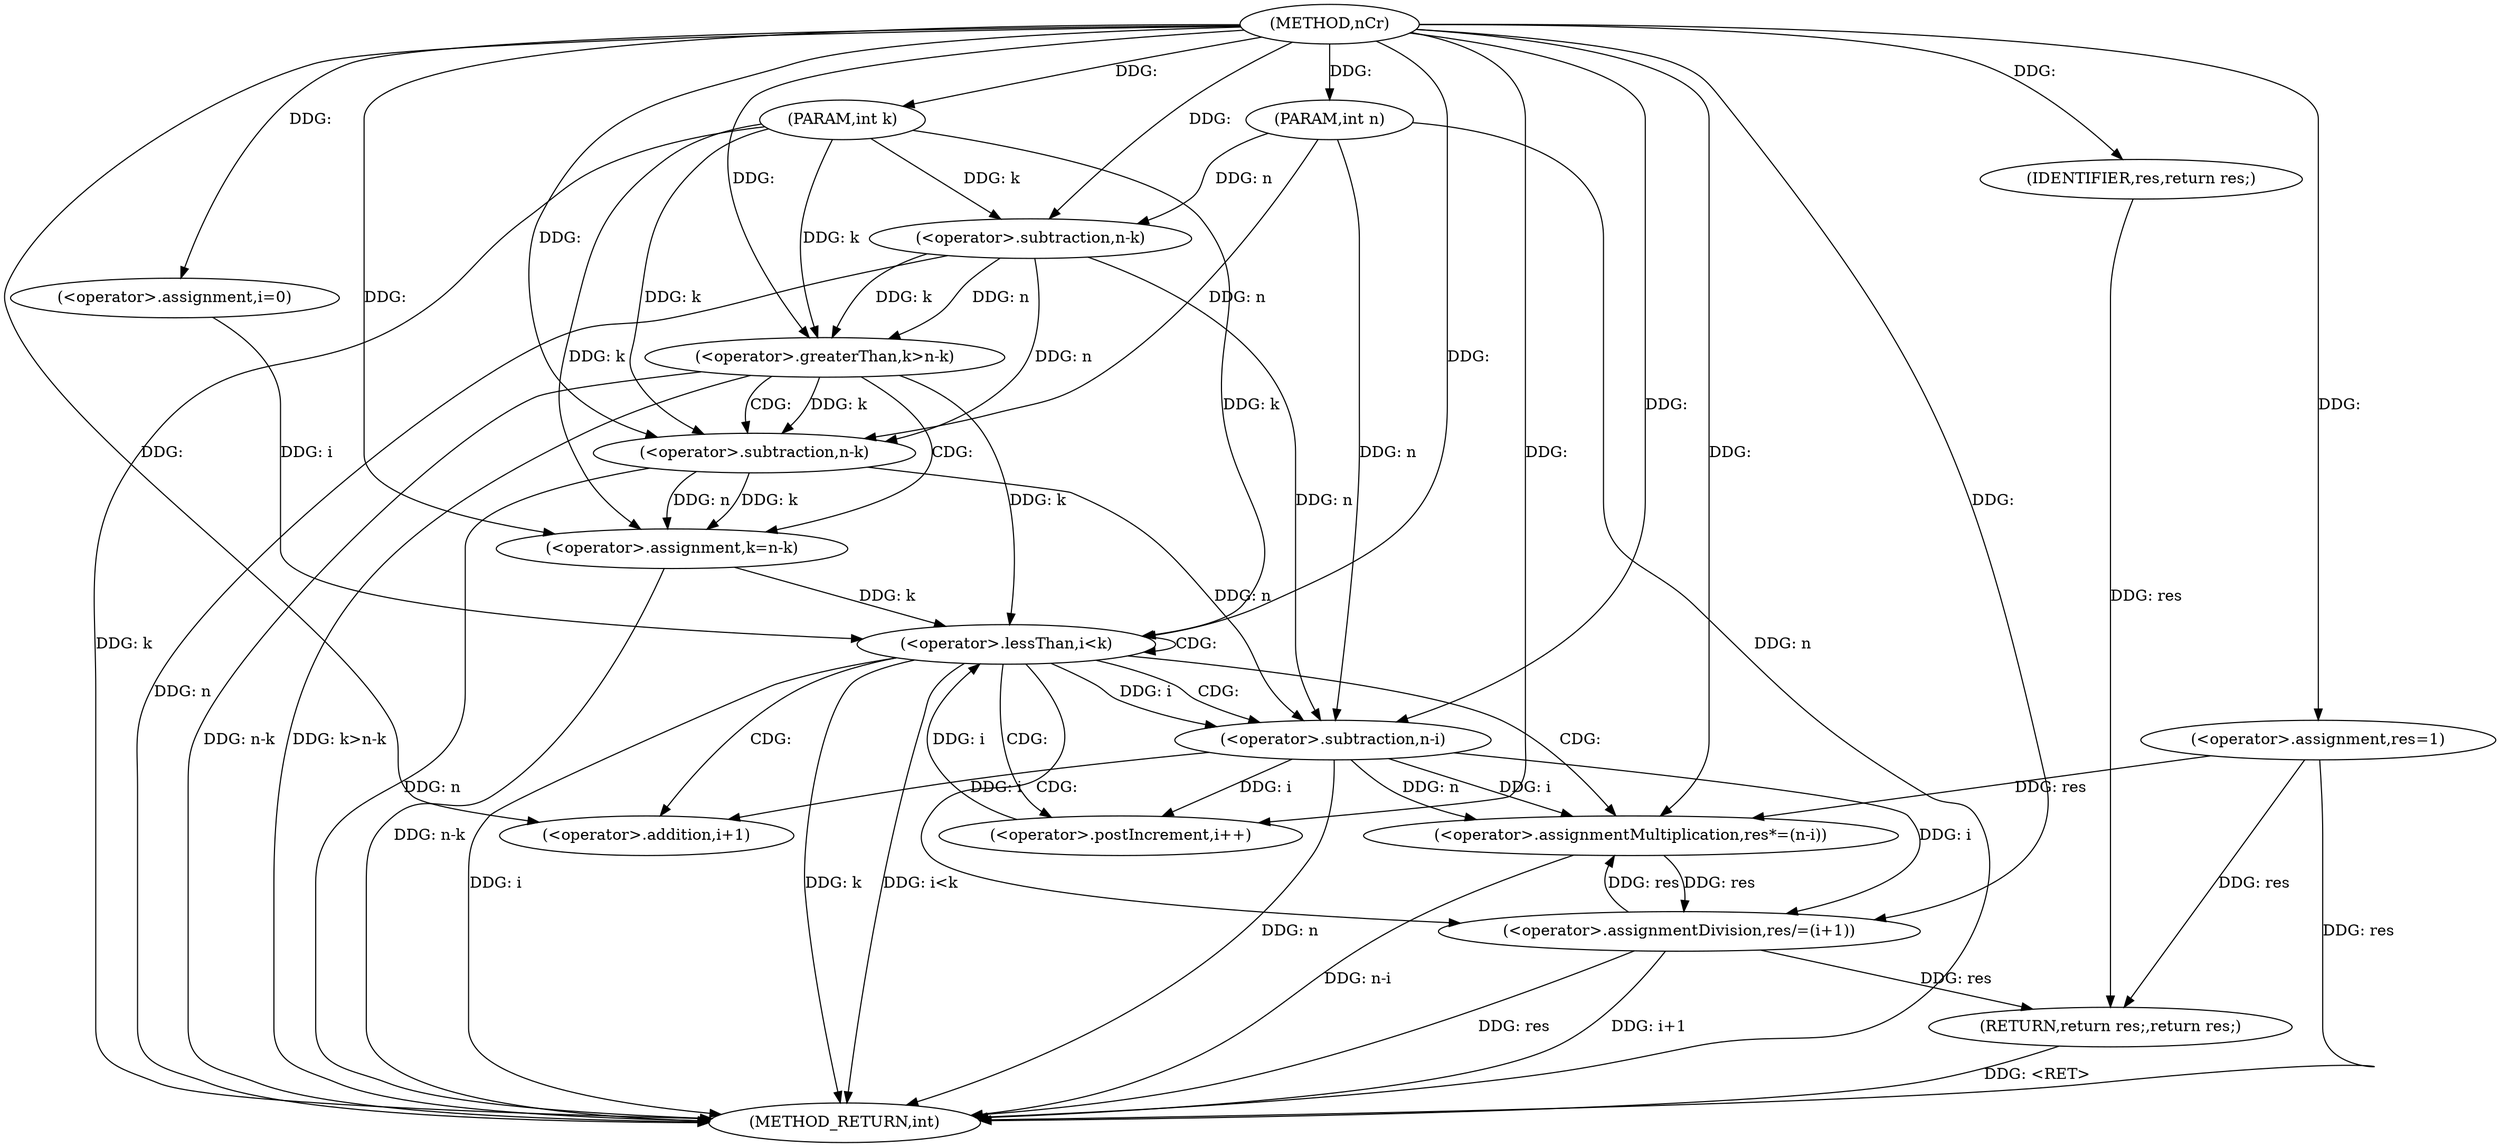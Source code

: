 digraph "nCr" {  
"1000107" [label = "(METHOD,nCr)" ]
"1000149" [label = "(METHOD_RETURN,int)" ]
"1000108" [label = "(PARAM,int n)" ]
"1000109" [label = "(PARAM,int k)" ]
"1000112" [label = "(<operator>.assignment,res=1)" ]
"1000147" [label = "(RETURN,return res;,return res;)" ]
"1000116" [label = "(<operator>.greaterThan,k>n-k)" ]
"1000121" [label = "(<operator>.assignment,k=n-k)" ]
"1000128" [label = "(<operator>.assignment,i=0)" ]
"1000131" [label = "(<operator>.lessThan,i<k)" ]
"1000134" [label = "(<operator>.postIncrement,i++)" ]
"1000148" [label = "(IDENTIFIER,res,return res;)" ]
"1000137" [label = "(<operator>.assignmentMultiplication,res*=(n-i))" ]
"1000142" [label = "(<operator>.assignmentDivision,res/=(i+1))" ]
"1000118" [label = "(<operator>.subtraction,n-k)" ]
"1000123" [label = "(<operator>.subtraction,n-k)" ]
"1000139" [label = "(<operator>.subtraction,n-i)" ]
"1000144" [label = "(<operator>.addition,i+1)" ]
  "1000147" -> "1000149"  [ label = "DDG: <RET>"] 
  "1000108" -> "1000149"  [ label = "DDG: n"] 
  "1000109" -> "1000149"  [ label = "DDG: k"] 
  "1000112" -> "1000149"  [ label = "DDG: res"] 
  "1000118" -> "1000149"  [ label = "DDG: n"] 
  "1000116" -> "1000149"  [ label = "DDG: n-k"] 
  "1000116" -> "1000149"  [ label = "DDG: k>n-k"] 
  "1000123" -> "1000149"  [ label = "DDG: n"] 
  "1000121" -> "1000149"  [ label = "DDG: n-k"] 
  "1000131" -> "1000149"  [ label = "DDG: i"] 
  "1000131" -> "1000149"  [ label = "DDG: k"] 
  "1000131" -> "1000149"  [ label = "DDG: i<k"] 
  "1000139" -> "1000149"  [ label = "DDG: n"] 
  "1000137" -> "1000149"  [ label = "DDG: n-i"] 
  "1000142" -> "1000149"  [ label = "DDG: res"] 
  "1000142" -> "1000149"  [ label = "DDG: i+1"] 
  "1000107" -> "1000108"  [ label = "DDG: "] 
  "1000107" -> "1000109"  [ label = "DDG: "] 
  "1000107" -> "1000112"  [ label = "DDG: "] 
  "1000148" -> "1000147"  [ label = "DDG: res"] 
  "1000112" -> "1000147"  [ label = "DDG: res"] 
  "1000142" -> "1000147"  [ label = "DDG: res"] 
  "1000123" -> "1000121"  [ label = "DDG: n"] 
  "1000123" -> "1000121"  [ label = "DDG: k"] 
  "1000107" -> "1000128"  [ label = "DDG: "] 
  "1000107" -> "1000148"  [ label = "DDG: "] 
  "1000118" -> "1000116"  [ label = "DDG: k"] 
  "1000109" -> "1000116"  [ label = "DDG: k"] 
  "1000107" -> "1000116"  [ label = "DDG: "] 
  "1000118" -> "1000116"  [ label = "DDG: n"] 
  "1000109" -> "1000121"  [ label = "DDG: k"] 
  "1000107" -> "1000121"  [ label = "DDG: "] 
  "1000128" -> "1000131"  [ label = "DDG: i"] 
  "1000134" -> "1000131"  [ label = "DDG: i"] 
  "1000107" -> "1000131"  [ label = "DDG: "] 
  "1000116" -> "1000131"  [ label = "DDG: k"] 
  "1000121" -> "1000131"  [ label = "DDG: k"] 
  "1000109" -> "1000131"  [ label = "DDG: k"] 
  "1000107" -> "1000134"  [ label = "DDG: "] 
  "1000139" -> "1000134"  [ label = "DDG: i"] 
  "1000139" -> "1000137"  [ label = "DDG: i"] 
  "1000139" -> "1000137"  [ label = "DDG: n"] 
  "1000107" -> "1000142"  [ label = "DDG: "] 
  "1000139" -> "1000142"  [ label = "DDG: i"] 
  "1000108" -> "1000118"  [ label = "DDG: n"] 
  "1000107" -> "1000118"  [ label = "DDG: "] 
  "1000109" -> "1000118"  [ label = "DDG: k"] 
  "1000118" -> "1000123"  [ label = "DDG: n"] 
  "1000108" -> "1000123"  [ label = "DDG: n"] 
  "1000107" -> "1000123"  [ label = "DDG: "] 
  "1000116" -> "1000123"  [ label = "DDG: k"] 
  "1000109" -> "1000123"  [ label = "DDG: k"] 
  "1000112" -> "1000137"  [ label = "DDG: res"] 
  "1000142" -> "1000137"  [ label = "DDG: res"] 
  "1000107" -> "1000137"  [ label = "DDG: "] 
  "1000137" -> "1000142"  [ label = "DDG: res"] 
  "1000118" -> "1000139"  [ label = "DDG: n"] 
  "1000123" -> "1000139"  [ label = "DDG: n"] 
  "1000108" -> "1000139"  [ label = "DDG: n"] 
  "1000107" -> "1000139"  [ label = "DDG: "] 
  "1000131" -> "1000139"  [ label = "DDG: i"] 
  "1000139" -> "1000144"  [ label = "DDG: i"] 
  "1000107" -> "1000144"  [ label = "DDG: "] 
  "1000116" -> "1000121"  [ label = "CDG: "] 
  "1000116" -> "1000123"  [ label = "CDG: "] 
  "1000131" -> "1000142"  [ label = "CDG: "] 
  "1000131" -> "1000137"  [ label = "CDG: "] 
  "1000131" -> "1000139"  [ label = "CDG: "] 
  "1000131" -> "1000131"  [ label = "CDG: "] 
  "1000131" -> "1000144"  [ label = "CDG: "] 
  "1000131" -> "1000134"  [ label = "CDG: "] 
}
